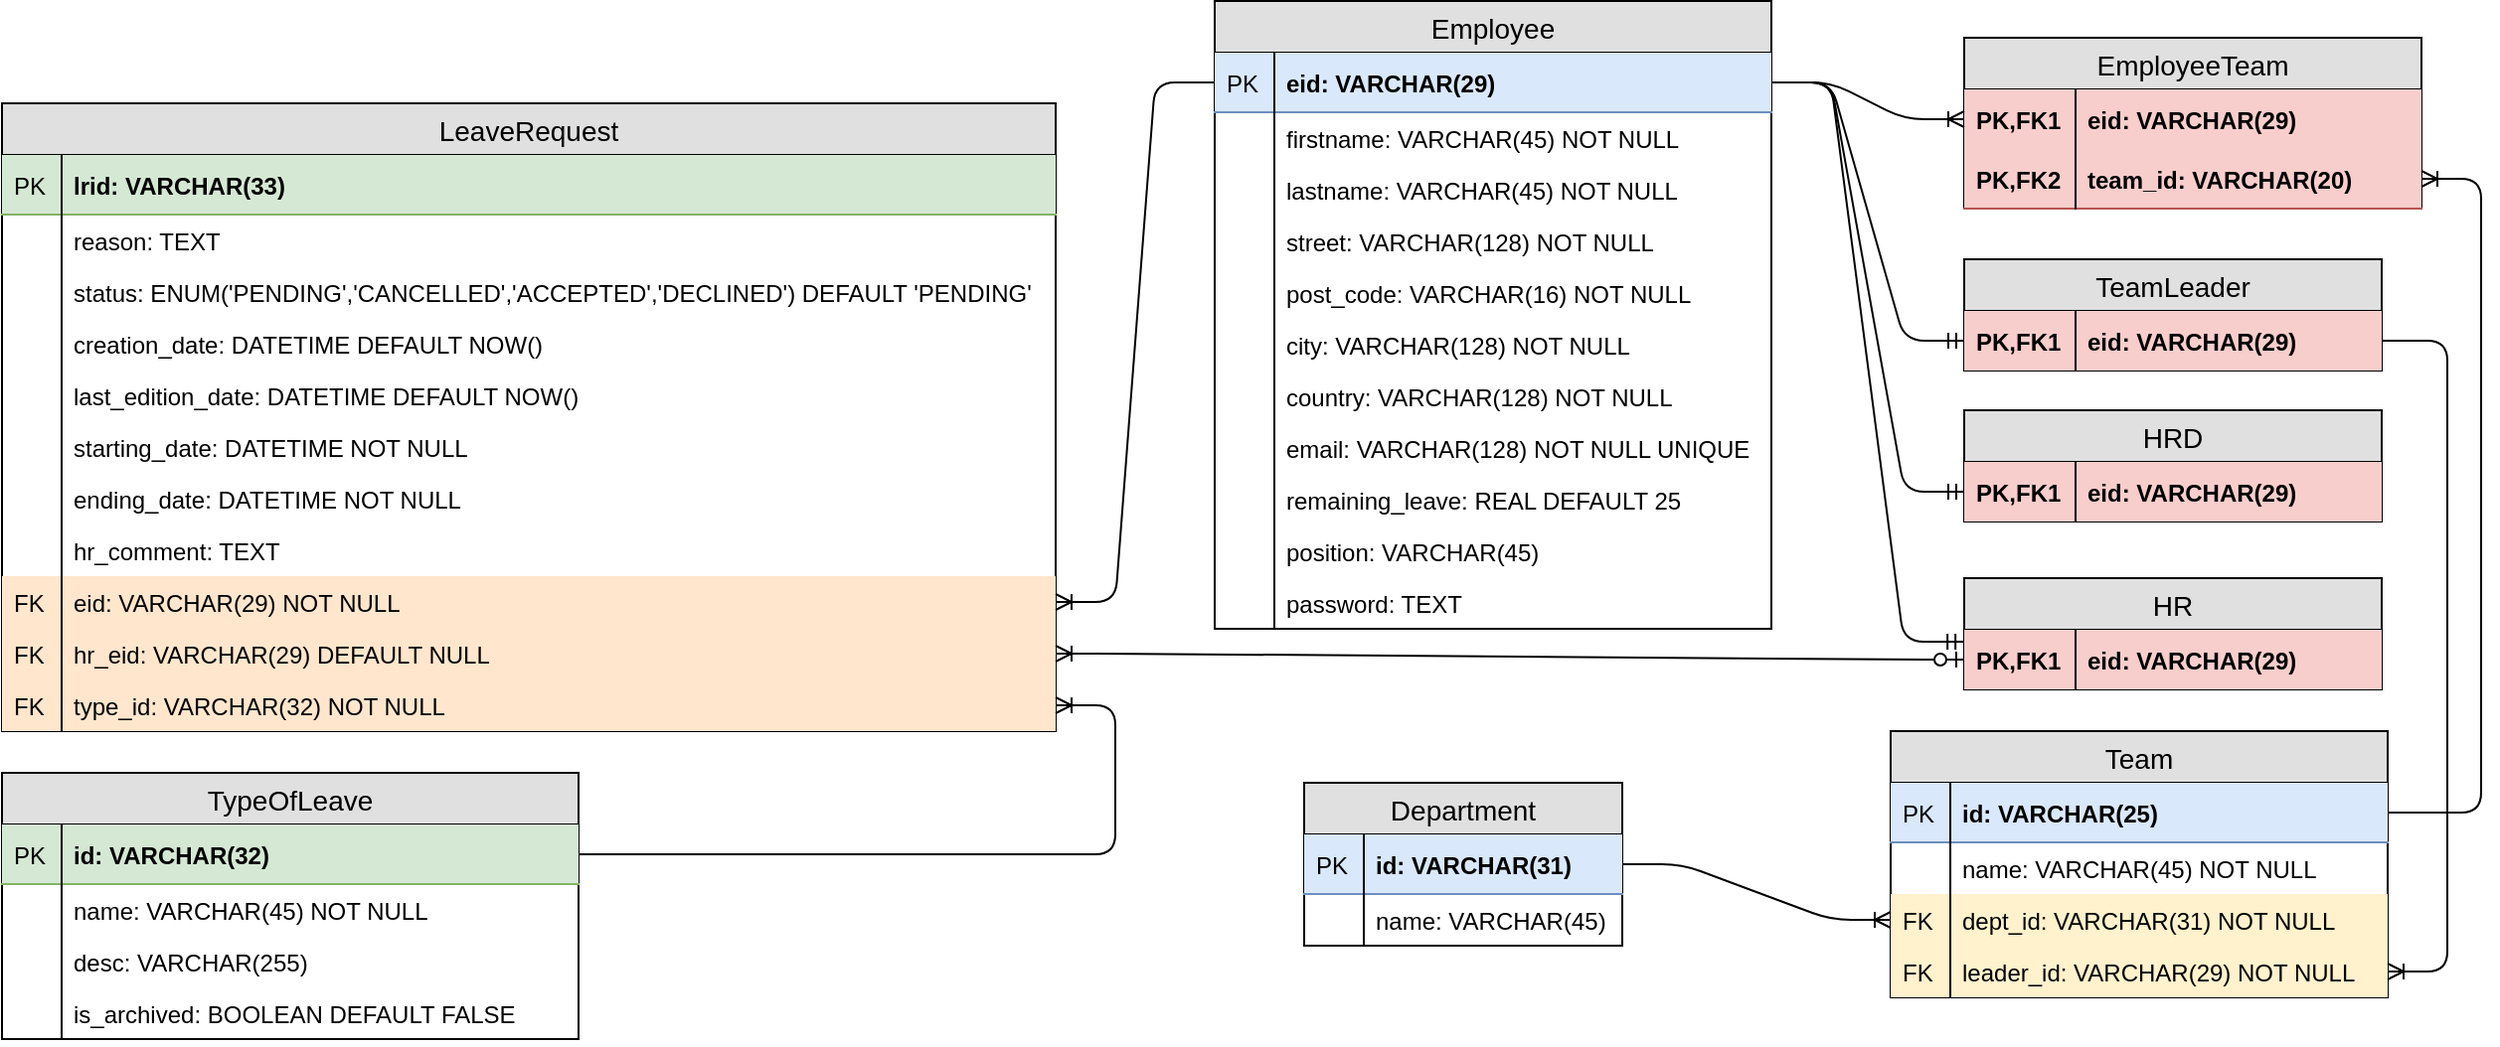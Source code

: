 <mxfile version="12.2.2" type="device" pages="1"><diagram id="772a2TKdTm54_W_WvDIt" name="Page-1"><mxGraphModel dx="1408" dy="808" grid="1" gridSize="10" guides="1" tooltips="1" connect="1" arrows="1" fold="1" page="1" pageScale="1" pageWidth="850" pageHeight="1100" math="0" shadow="0"><root><mxCell id="0"/><mxCell id="1" parent="0"/><mxCell id="Ylx185X9MNtou-SFEy6o-12" value="LeaveRequest" style="swimlane;fontStyle=0;childLayout=stackLayout;horizontal=1;startSize=26;fillColor=#e0e0e0;horizontalStack=0;resizeParent=1;resizeParentMax=0;resizeLast=0;collapsible=1;marginBottom=0;swimlaneFillColor=#ffffff;align=center;fontSize=14;" parent="1" vertex="1"><mxGeometry x="40" y="64" width="530" height="316" as="geometry"/></mxCell><mxCell id="Ylx185X9MNtou-SFEy6o-13" value="lrid: VARCHAR(33)" style="shape=partialRectangle;top=0;left=0;right=0;bottom=1;align=left;verticalAlign=middle;fillColor=#d5e8d4;spacingLeft=34;spacingRight=4;overflow=hidden;rotatable=0;points=[[0,0.5],[1,0.5]];portConstraint=eastwest;dropTarget=0;fontStyle=1;fontSize=12;strokeColor=#82b366;" parent="Ylx185X9MNtou-SFEy6o-12" vertex="1"><mxGeometry y="26" width="530" height="30" as="geometry"/></mxCell><mxCell id="Ylx185X9MNtou-SFEy6o-14" value="PK" style="shape=partialRectangle;top=0;left=0;bottom=0;fillColor=none;align=left;verticalAlign=middle;spacingLeft=4;spacingRight=4;overflow=hidden;rotatable=0;points=[];portConstraint=eastwest;part=1;fontSize=12;" parent="Ylx185X9MNtou-SFEy6o-13" vertex="1" connectable="0"><mxGeometry width="30" height="30" as="geometry"/></mxCell><mxCell id="Ylx185X9MNtou-SFEy6o-15" value="reason: TEXT" style="shape=partialRectangle;top=0;left=0;right=0;bottom=0;align=left;verticalAlign=top;fillColor=none;spacingLeft=34;spacingRight=4;overflow=hidden;rotatable=0;points=[[0,0.5],[1,0.5]];portConstraint=eastwest;dropTarget=0;fontSize=12;" parent="Ylx185X9MNtou-SFEy6o-12" vertex="1"><mxGeometry y="56" width="530" height="26" as="geometry"/></mxCell><mxCell id="Ylx185X9MNtou-SFEy6o-16" value="" style="shape=partialRectangle;top=0;left=0;bottom=0;fillColor=none;align=left;verticalAlign=top;spacingLeft=4;spacingRight=4;overflow=hidden;rotatable=0;points=[];portConstraint=eastwest;part=1;fontSize=12;" parent="Ylx185X9MNtou-SFEy6o-15" vertex="1" connectable="0"><mxGeometry width="30" height="26" as="geometry"/></mxCell><mxCell id="Ylx185X9MNtou-SFEy6o-17" value="status: ENUM('PENDING','CANCELLED','ACCEPTED','DECLINED') DEFAULT 'PENDING'" style="shape=partialRectangle;top=0;left=0;right=0;bottom=0;align=left;verticalAlign=top;fillColor=none;spacingLeft=34;spacingRight=4;overflow=hidden;rotatable=0;points=[[0,0.5],[1,0.5]];portConstraint=eastwest;dropTarget=0;fontSize=12;" parent="Ylx185X9MNtou-SFEy6o-12" vertex="1"><mxGeometry y="82" width="530" height="26" as="geometry"/></mxCell><mxCell id="Ylx185X9MNtou-SFEy6o-18" value="" style="shape=partialRectangle;top=0;left=0;bottom=0;fillColor=none;align=left;verticalAlign=top;spacingLeft=4;spacingRight=4;overflow=hidden;rotatable=0;points=[];portConstraint=eastwest;part=1;fontSize=12;" parent="Ylx185X9MNtou-SFEy6o-17" vertex="1" connectable="0"><mxGeometry width="30" height="26" as="geometry"/></mxCell><mxCell id="Ylx185X9MNtou-SFEy6o-19" value="creation_date: DATETIME DEFAULT NOW()" style="shape=partialRectangle;top=0;left=0;right=0;bottom=0;align=left;verticalAlign=top;fillColor=none;spacingLeft=34;spacingRight=4;overflow=hidden;rotatable=0;points=[[0,0.5],[1,0.5]];portConstraint=eastwest;dropTarget=0;fontSize=12;" parent="Ylx185X9MNtou-SFEy6o-12" vertex="1"><mxGeometry y="108" width="530" height="26" as="geometry"/></mxCell><mxCell id="Ylx185X9MNtou-SFEy6o-20" value="" style="shape=partialRectangle;top=0;left=0;bottom=0;fillColor=none;align=left;verticalAlign=top;spacingLeft=4;spacingRight=4;overflow=hidden;rotatable=0;points=[];portConstraint=eastwest;part=1;fontSize=12;" parent="Ylx185X9MNtou-SFEy6o-19" vertex="1" connectable="0"><mxGeometry width="30" height="26" as="geometry"/></mxCell><mxCell id="Ylx185X9MNtou-SFEy6o-23" value="last_edition_date: DATETIME DEFAULT NOW()" style="shape=partialRectangle;top=0;left=0;right=0;bottom=0;align=left;verticalAlign=top;fillColor=none;spacingLeft=34;spacingRight=4;overflow=hidden;rotatable=0;points=[[0,0.5],[1,0.5]];portConstraint=eastwest;dropTarget=0;fontSize=12;" parent="Ylx185X9MNtou-SFEy6o-12" vertex="1"><mxGeometry y="134" width="530" height="26" as="geometry"/></mxCell><mxCell id="Ylx185X9MNtou-SFEy6o-24" value="" style="shape=partialRectangle;top=0;left=0;bottom=0;fillColor=none;align=left;verticalAlign=top;spacingLeft=4;spacingRight=4;overflow=hidden;rotatable=0;points=[];portConstraint=eastwest;part=1;fontSize=12;" parent="Ylx185X9MNtou-SFEy6o-23" vertex="1" connectable="0"><mxGeometry width="30" height="26" as="geometry"/></mxCell><mxCell id="Ylx185X9MNtou-SFEy6o-25" value="starting_date: DATETIME NOT NULL" style="shape=partialRectangle;top=0;left=0;right=0;bottom=0;align=left;verticalAlign=top;fillColor=none;spacingLeft=34;spacingRight=4;overflow=hidden;rotatable=0;points=[[0,0.5],[1,0.5]];portConstraint=eastwest;dropTarget=0;fontSize=12;" parent="Ylx185X9MNtou-SFEy6o-12" vertex="1"><mxGeometry y="160" width="530" height="26" as="geometry"/></mxCell><mxCell id="Ylx185X9MNtou-SFEy6o-26" value="" style="shape=partialRectangle;top=0;left=0;bottom=0;fillColor=none;align=left;verticalAlign=top;spacingLeft=4;spacingRight=4;overflow=hidden;rotatable=0;points=[];portConstraint=eastwest;part=1;fontSize=12;" parent="Ylx185X9MNtou-SFEy6o-25" vertex="1" connectable="0"><mxGeometry width="30" height="26" as="geometry"/></mxCell><mxCell id="Ylx185X9MNtou-SFEy6o-27" value="ending_date: DATETIME NOT NULL" style="shape=partialRectangle;top=0;left=0;right=0;bottom=0;align=left;verticalAlign=top;fillColor=none;spacingLeft=34;spacingRight=4;overflow=hidden;rotatable=0;points=[[0,0.5],[1,0.5]];portConstraint=eastwest;dropTarget=0;fontSize=12;" parent="Ylx185X9MNtou-SFEy6o-12" vertex="1"><mxGeometry y="186" width="530" height="26" as="geometry"/></mxCell><mxCell id="Ylx185X9MNtou-SFEy6o-28" value="" style="shape=partialRectangle;top=0;left=0;bottom=0;fillColor=none;align=left;verticalAlign=top;spacingLeft=4;spacingRight=4;overflow=hidden;rotatable=0;points=[];portConstraint=eastwest;part=1;fontSize=12;" parent="Ylx185X9MNtou-SFEy6o-27" vertex="1" connectable="0"><mxGeometry width="30" height="26" as="geometry"/></mxCell><mxCell id="Ylx185X9MNtou-SFEy6o-29" value="hr_comment: TEXT" style="shape=partialRectangle;top=0;left=0;right=0;bottom=0;align=left;verticalAlign=top;fillColor=none;spacingLeft=34;spacingRight=4;overflow=hidden;rotatable=0;points=[[0,0.5],[1,0.5]];portConstraint=eastwest;dropTarget=0;fontSize=12;" parent="Ylx185X9MNtou-SFEy6o-12" vertex="1"><mxGeometry y="212" width="530" height="26" as="geometry"/></mxCell><mxCell id="Ylx185X9MNtou-SFEy6o-30" value="" style="shape=partialRectangle;top=0;left=0;bottom=0;fillColor=none;align=left;verticalAlign=top;spacingLeft=4;spacingRight=4;overflow=hidden;rotatable=0;points=[];portConstraint=eastwest;part=1;fontSize=12;" parent="Ylx185X9MNtou-SFEy6o-29" vertex="1" connectable="0"><mxGeometry width="30" height="26" as="geometry"/></mxCell><mxCell id="Ylx185X9MNtou-SFEy6o-31" value="eid: VARCHAR(29) NOT NULL" style="shape=partialRectangle;top=0;left=0;right=0;bottom=0;align=left;verticalAlign=top;fillColor=#ffe6cc;spacingLeft=34;spacingRight=4;overflow=hidden;rotatable=0;points=[[0,0.5],[1,0.5]];portConstraint=eastwest;dropTarget=0;fontSize=12;strokeColor=#d79b00;" parent="Ylx185X9MNtou-SFEy6o-12" vertex="1"><mxGeometry y="238" width="530" height="26" as="geometry"/></mxCell><mxCell id="Ylx185X9MNtou-SFEy6o-32" value="FK" style="shape=partialRectangle;top=0;left=0;bottom=0;fillColor=none;align=left;verticalAlign=top;spacingLeft=4;spacingRight=4;overflow=hidden;rotatable=0;points=[];portConstraint=eastwest;part=1;fontSize=12;" parent="Ylx185X9MNtou-SFEy6o-31" vertex="1" connectable="0"><mxGeometry width="30" height="26" as="geometry"/></mxCell><mxCell id="jiUBpN6KpQb3EsFZWVYE-1" value="hr_eid: VARCHAR(29) DEFAULT NULL" style="shape=partialRectangle;top=0;left=0;right=0;bottom=0;align=left;verticalAlign=top;fillColor=#ffe6cc;spacingLeft=34;spacingRight=4;overflow=hidden;rotatable=0;points=[[0,0.5],[1,0.5]];portConstraint=eastwest;dropTarget=0;fontSize=12;strokeColor=#d79b00;" vertex="1" parent="Ylx185X9MNtou-SFEy6o-12"><mxGeometry y="264" width="530" height="26" as="geometry"/></mxCell><mxCell id="jiUBpN6KpQb3EsFZWVYE-2" value="FK" style="shape=partialRectangle;top=0;left=0;bottom=0;fillColor=none;align=left;verticalAlign=top;spacingLeft=4;spacingRight=4;overflow=hidden;rotatable=0;points=[];portConstraint=eastwest;part=1;fontSize=12;" vertex="1" connectable="0" parent="jiUBpN6KpQb3EsFZWVYE-1"><mxGeometry width="30" height="26" as="geometry"/></mxCell><mxCell id="Ylx185X9MNtou-SFEy6o-33" value="type_id: VARCHAR(32) NOT NULL" style="shape=partialRectangle;top=0;left=0;right=0;bottom=0;align=left;verticalAlign=top;fillColor=#ffe6cc;spacingLeft=34;spacingRight=4;overflow=hidden;rotatable=0;points=[[0,0.5],[1,0.5]];portConstraint=eastwest;dropTarget=0;fontSize=12;strokeColor=#d79b00;" parent="Ylx185X9MNtou-SFEy6o-12" vertex="1"><mxGeometry y="290" width="530" height="26" as="geometry"/></mxCell><mxCell id="Ylx185X9MNtou-SFEy6o-34" value="FK" style="shape=partialRectangle;top=0;left=0;bottom=0;fillColor=none;align=left;verticalAlign=top;spacingLeft=4;spacingRight=4;overflow=hidden;rotatable=0;points=[];portConstraint=eastwest;part=1;fontSize=12;" parent="Ylx185X9MNtou-SFEy6o-33" vertex="1" connectable="0"><mxGeometry width="30" height="26" as="geometry"/></mxCell><mxCell id="Ylx185X9MNtou-SFEy6o-35" value="TypeOfLeave" style="swimlane;fontStyle=0;childLayout=stackLayout;horizontal=1;startSize=26;fillColor=#e0e0e0;horizontalStack=0;resizeParent=1;resizeParentMax=0;resizeLast=0;collapsible=1;marginBottom=0;swimlaneFillColor=#ffffff;align=center;fontSize=14;" parent="1" vertex="1"><mxGeometry x="40" y="401" width="290" height="134" as="geometry"/></mxCell><mxCell id="Ylx185X9MNtou-SFEy6o-36" value="id: VARCHAR(32)" style="shape=partialRectangle;top=0;left=0;right=0;bottom=1;align=left;verticalAlign=middle;fillColor=#d5e8d4;spacingLeft=34;spacingRight=4;overflow=hidden;rotatable=0;points=[[0,0.5],[1,0.5]];portConstraint=eastwest;dropTarget=0;fontStyle=1;fontSize=12;strokeColor=#82b366;" parent="Ylx185X9MNtou-SFEy6o-35" vertex="1"><mxGeometry y="26" width="290" height="30" as="geometry"/></mxCell><mxCell id="Ylx185X9MNtou-SFEy6o-37" value="PK" style="shape=partialRectangle;top=0;left=0;bottom=0;fillColor=none;align=left;verticalAlign=middle;spacingLeft=4;spacingRight=4;overflow=hidden;rotatable=0;points=[];portConstraint=eastwest;part=1;fontSize=12;" parent="Ylx185X9MNtou-SFEy6o-36" vertex="1" connectable="0"><mxGeometry width="30" height="30" as="geometry"/></mxCell><mxCell id="Ylx185X9MNtou-SFEy6o-38" value="name: VARCHAR(45) NOT NULL" style="shape=partialRectangle;top=0;left=0;right=0;bottom=0;align=left;verticalAlign=top;fillColor=none;spacingLeft=34;spacingRight=4;overflow=hidden;rotatable=0;points=[[0,0.5],[1,0.5]];portConstraint=eastwest;dropTarget=0;fontSize=12;" parent="Ylx185X9MNtou-SFEy6o-35" vertex="1"><mxGeometry y="56" width="290" height="26" as="geometry"/></mxCell><mxCell id="Ylx185X9MNtou-SFEy6o-39" value="" style="shape=partialRectangle;top=0;left=0;bottom=0;fillColor=none;align=left;verticalAlign=top;spacingLeft=4;spacingRight=4;overflow=hidden;rotatable=0;points=[];portConstraint=eastwest;part=1;fontSize=12;" parent="Ylx185X9MNtou-SFEy6o-38" vertex="1" connectable="0"><mxGeometry width="30" height="26" as="geometry"/></mxCell><mxCell id="Ylx185X9MNtou-SFEy6o-40" value="desc: VARCHAR(255)" style="shape=partialRectangle;top=0;left=0;right=0;bottom=0;align=left;verticalAlign=top;fillColor=none;spacingLeft=34;spacingRight=4;overflow=hidden;rotatable=0;points=[[0,0.5],[1,0.5]];portConstraint=eastwest;dropTarget=0;fontSize=12;" parent="Ylx185X9MNtou-SFEy6o-35" vertex="1"><mxGeometry y="82" width="290" height="26" as="geometry"/></mxCell><mxCell id="Ylx185X9MNtou-SFEy6o-41" value="" style="shape=partialRectangle;top=0;left=0;bottom=0;fillColor=none;align=left;verticalAlign=top;spacingLeft=4;spacingRight=4;overflow=hidden;rotatable=0;points=[];portConstraint=eastwest;part=1;fontSize=12;" parent="Ylx185X9MNtou-SFEy6o-40" vertex="1" connectable="0"><mxGeometry width="30" height="26" as="geometry"/></mxCell><mxCell id="Ylx185X9MNtou-SFEy6o-42" value="is_archived: BOOLEAN DEFAULT FALSE" style="shape=partialRectangle;top=0;left=0;right=0;bottom=0;align=left;verticalAlign=top;fillColor=none;spacingLeft=34;spacingRight=4;overflow=hidden;rotatable=0;points=[[0,0.5],[1,0.5]];portConstraint=eastwest;dropTarget=0;fontSize=12;" parent="Ylx185X9MNtou-SFEy6o-35" vertex="1"><mxGeometry y="108" width="290" height="26" as="geometry"/></mxCell><mxCell id="Ylx185X9MNtou-SFEy6o-43" value="" style="shape=partialRectangle;top=0;left=0;bottom=0;fillColor=none;align=left;verticalAlign=top;spacingLeft=4;spacingRight=4;overflow=hidden;rotatable=0;points=[];portConstraint=eastwest;part=1;fontSize=12;" parent="Ylx185X9MNtou-SFEy6o-42" vertex="1" connectable="0"><mxGeometry width="30" height="26" as="geometry"/></mxCell><mxCell id="Ylx185X9MNtou-SFEy6o-46" value="" style="edgeStyle=entityRelationEdgeStyle;fontSize=12;html=1;endArrow=ERoneToMany;" parent="1" source="Ylx185X9MNtou-SFEy6o-36" target="Ylx185X9MNtou-SFEy6o-33" edge="1"><mxGeometry width="100" height="100" relative="1" as="geometry"><mxPoint x="360" y="470" as="sourcePoint"/><mxPoint x="460" y="370" as="targetPoint"/></mxGeometry></mxCell><mxCell id="Ylx185X9MNtou-SFEy6o-47" value="Employee" style="swimlane;fontStyle=0;childLayout=stackLayout;horizontal=1;startSize=26;fillColor=#e0e0e0;horizontalStack=0;resizeParent=1;resizeParentMax=0;resizeLast=0;collapsible=1;marginBottom=0;swimlaneFillColor=#ffffff;align=center;fontSize=14;" parent="1" vertex="1"><mxGeometry x="650" y="12.5" width="280" height="316" as="geometry"/></mxCell><mxCell id="Ylx185X9MNtou-SFEy6o-48" value="eid: VARCHAR(29)" style="shape=partialRectangle;top=0;left=0;right=0;bottom=1;align=left;verticalAlign=middle;fillColor=#dae8fc;spacingLeft=34;spacingRight=4;overflow=hidden;rotatable=0;points=[[0,0.5],[1,0.5]];portConstraint=eastwest;dropTarget=0;fontStyle=1;fontSize=12;strokeColor=#6c8ebf;" parent="Ylx185X9MNtou-SFEy6o-47" vertex="1"><mxGeometry y="26" width="280" height="30" as="geometry"/></mxCell><mxCell id="Ylx185X9MNtou-SFEy6o-49" value="PK" style="shape=partialRectangle;top=0;left=0;bottom=0;fillColor=none;align=left;verticalAlign=middle;spacingLeft=4;spacingRight=4;overflow=hidden;rotatable=0;points=[];portConstraint=eastwest;part=1;fontSize=12;" parent="Ylx185X9MNtou-SFEy6o-48" vertex="1" connectable="0"><mxGeometry width="30" height="30" as="geometry"/></mxCell><mxCell id="Ylx185X9MNtou-SFEy6o-50" value="firstname: VARCHAR(45) NOT NULL" style="shape=partialRectangle;top=0;left=0;right=0;bottom=0;align=left;verticalAlign=top;fillColor=none;spacingLeft=34;spacingRight=4;overflow=hidden;rotatable=0;points=[[0,0.5],[1,0.5]];portConstraint=eastwest;dropTarget=0;fontSize=12;" parent="Ylx185X9MNtou-SFEy6o-47" vertex="1"><mxGeometry y="56" width="280" height="26" as="geometry"/></mxCell><mxCell id="Ylx185X9MNtou-SFEy6o-51" value="" style="shape=partialRectangle;top=0;left=0;bottom=0;fillColor=none;align=left;verticalAlign=top;spacingLeft=4;spacingRight=4;overflow=hidden;rotatable=0;points=[];portConstraint=eastwest;part=1;fontSize=12;" parent="Ylx185X9MNtou-SFEy6o-50" vertex="1" connectable="0"><mxGeometry width="30" height="26" as="geometry"/></mxCell><mxCell id="Ylx185X9MNtou-SFEy6o-52" value="lastname: VARCHAR(45) NOT NULL" style="shape=partialRectangle;top=0;left=0;right=0;bottom=0;align=left;verticalAlign=top;fillColor=none;spacingLeft=34;spacingRight=4;overflow=hidden;rotatable=0;points=[[0,0.5],[1,0.5]];portConstraint=eastwest;dropTarget=0;fontSize=12;" parent="Ylx185X9MNtou-SFEy6o-47" vertex="1"><mxGeometry y="82" width="280" height="26" as="geometry"/></mxCell><mxCell id="Ylx185X9MNtou-SFEy6o-53" value="" style="shape=partialRectangle;top=0;left=0;bottom=0;fillColor=none;align=left;verticalAlign=top;spacingLeft=4;spacingRight=4;overflow=hidden;rotatable=0;points=[];portConstraint=eastwest;part=1;fontSize=12;" parent="Ylx185X9MNtou-SFEy6o-52" vertex="1" connectable="0"><mxGeometry width="30" height="26" as="geometry"/></mxCell><mxCell id="Ylx185X9MNtou-SFEy6o-54" value="street: VARCHAR(128) NOT NULL" style="shape=partialRectangle;top=0;left=0;right=0;bottom=0;align=left;verticalAlign=top;fillColor=none;spacingLeft=34;spacingRight=4;overflow=hidden;rotatable=0;points=[[0,0.5],[1,0.5]];portConstraint=eastwest;dropTarget=0;fontSize=12;" parent="Ylx185X9MNtou-SFEy6o-47" vertex="1"><mxGeometry y="108" width="280" height="26" as="geometry"/></mxCell><mxCell id="Ylx185X9MNtou-SFEy6o-55" value="" style="shape=partialRectangle;top=0;left=0;bottom=0;fillColor=none;align=left;verticalAlign=top;spacingLeft=4;spacingRight=4;overflow=hidden;rotatable=0;points=[];portConstraint=eastwest;part=1;fontSize=12;" parent="Ylx185X9MNtou-SFEy6o-54" vertex="1" connectable="0"><mxGeometry width="30" height="26" as="geometry"/></mxCell><mxCell id="Ylx185X9MNtou-SFEy6o-58" value="post_code: VARCHAR(16) NOT NULL" style="shape=partialRectangle;top=0;left=0;right=0;bottom=0;align=left;verticalAlign=top;fillColor=none;spacingLeft=34;spacingRight=4;overflow=hidden;rotatable=0;points=[[0,0.5],[1,0.5]];portConstraint=eastwest;dropTarget=0;fontSize=12;" parent="Ylx185X9MNtou-SFEy6o-47" vertex="1"><mxGeometry y="134" width="280" height="26" as="geometry"/></mxCell><mxCell id="Ylx185X9MNtou-SFEy6o-59" value="" style="shape=partialRectangle;top=0;left=0;bottom=0;fillColor=none;align=left;verticalAlign=top;spacingLeft=4;spacingRight=4;overflow=hidden;rotatable=0;points=[];portConstraint=eastwest;part=1;fontSize=12;" parent="Ylx185X9MNtou-SFEy6o-58" vertex="1" connectable="0"><mxGeometry width="30" height="26" as="geometry"/></mxCell><mxCell id="Ylx185X9MNtou-SFEy6o-60" value="city: VARCHAR(128) NOT NULL" style="shape=partialRectangle;top=0;left=0;right=0;bottom=0;align=left;verticalAlign=top;fillColor=none;spacingLeft=34;spacingRight=4;overflow=hidden;rotatable=0;points=[[0,0.5],[1,0.5]];portConstraint=eastwest;dropTarget=0;fontSize=12;" parent="Ylx185X9MNtou-SFEy6o-47" vertex="1"><mxGeometry y="160" width="280" height="26" as="geometry"/></mxCell><mxCell id="Ylx185X9MNtou-SFEy6o-61" value="" style="shape=partialRectangle;top=0;left=0;bottom=0;fillColor=none;align=left;verticalAlign=top;spacingLeft=4;spacingRight=4;overflow=hidden;rotatable=0;points=[];portConstraint=eastwest;part=1;fontSize=12;" parent="Ylx185X9MNtou-SFEy6o-60" vertex="1" connectable="0"><mxGeometry width="30" height="26" as="geometry"/></mxCell><mxCell id="Ylx185X9MNtou-SFEy6o-62" value="country: VARCHAR(128) NOT NULL" style="shape=partialRectangle;top=0;left=0;right=0;bottom=0;align=left;verticalAlign=top;fillColor=none;spacingLeft=34;spacingRight=4;overflow=hidden;rotatable=0;points=[[0,0.5],[1,0.5]];portConstraint=eastwest;dropTarget=0;fontSize=12;" parent="Ylx185X9MNtou-SFEy6o-47" vertex="1"><mxGeometry y="186" width="280" height="26" as="geometry"/></mxCell><mxCell id="Ylx185X9MNtou-SFEy6o-63" value="" style="shape=partialRectangle;top=0;left=0;bottom=0;fillColor=none;align=left;verticalAlign=top;spacingLeft=4;spacingRight=4;overflow=hidden;rotatable=0;points=[];portConstraint=eastwest;part=1;fontSize=12;" parent="Ylx185X9MNtou-SFEy6o-62" vertex="1" connectable="0"><mxGeometry width="30" height="26" as="geometry"/></mxCell><mxCell id="Ylx185X9MNtou-SFEy6o-64" value="email: VARCHAR(128) NOT NULL UNIQUE" style="shape=partialRectangle;top=0;left=0;right=0;bottom=0;align=left;verticalAlign=top;fillColor=none;spacingLeft=34;spacingRight=4;overflow=hidden;rotatable=0;points=[[0,0.5],[1,0.5]];portConstraint=eastwest;dropTarget=0;fontSize=12;" parent="Ylx185X9MNtou-SFEy6o-47" vertex="1"><mxGeometry y="212" width="280" height="26" as="geometry"/></mxCell><mxCell id="Ylx185X9MNtou-SFEy6o-65" value="" style="shape=partialRectangle;top=0;left=0;bottom=0;fillColor=none;align=left;verticalAlign=top;spacingLeft=4;spacingRight=4;overflow=hidden;rotatable=0;points=[];portConstraint=eastwest;part=1;fontSize=12;" parent="Ylx185X9MNtou-SFEy6o-64" vertex="1" connectable="0"><mxGeometry width="30" height="26" as="geometry"/></mxCell><mxCell id="Ylx185X9MNtou-SFEy6o-66" value="remaining_leave: REAL DEFAULT 25" style="shape=partialRectangle;top=0;left=0;right=0;bottom=0;align=left;verticalAlign=top;fillColor=none;spacingLeft=34;spacingRight=4;overflow=hidden;rotatable=0;points=[[0,0.5],[1,0.5]];portConstraint=eastwest;dropTarget=0;fontSize=12;" parent="Ylx185X9MNtou-SFEy6o-47" vertex="1"><mxGeometry y="238" width="280" height="26" as="geometry"/></mxCell><mxCell id="Ylx185X9MNtou-SFEy6o-67" value="" style="shape=partialRectangle;top=0;left=0;bottom=0;fillColor=none;align=left;verticalAlign=top;spacingLeft=4;spacingRight=4;overflow=hidden;rotatable=0;points=[];portConstraint=eastwest;part=1;fontSize=12;" parent="Ylx185X9MNtou-SFEy6o-66" vertex="1" connectable="0"><mxGeometry width="30" height="26" as="geometry"/></mxCell><mxCell id="Ylx185X9MNtou-SFEy6o-68" value="position: VARCHAR(45)" style="shape=partialRectangle;top=0;left=0;right=0;bottom=0;align=left;verticalAlign=top;fillColor=none;spacingLeft=34;spacingRight=4;overflow=hidden;rotatable=0;points=[[0,0.5],[1,0.5]];portConstraint=eastwest;dropTarget=0;fontSize=12;" parent="Ylx185X9MNtou-SFEy6o-47" vertex="1"><mxGeometry y="264" width="280" height="26" as="geometry"/></mxCell><mxCell id="Ylx185X9MNtou-SFEy6o-69" value="" style="shape=partialRectangle;top=0;left=0;bottom=0;fillColor=none;align=left;verticalAlign=top;spacingLeft=4;spacingRight=4;overflow=hidden;rotatable=0;points=[];portConstraint=eastwest;part=1;fontSize=12;" parent="Ylx185X9MNtou-SFEy6o-68" vertex="1" connectable="0"><mxGeometry width="30" height="26" as="geometry"/></mxCell><mxCell id="Ylx185X9MNtou-SFEy6o-70" value="password: TEXT" style="shape=partialRectangle;top=0;left=0;right=0;bottom=0;align=left;verticalAlign=top;fillColor=none;spacingLeft=34;spacingRight=4;overflow=hidden;rotatable=0;points=[[0,0.5],[1,0.5]];portConstraint=eastwest;dropTarget=0;fontSize=12;" parent="Ylx185X9MNtou-SFEy6o-47" vertex="1"><mxGeometry y="290" width="280" height="26" as="geometry"/></mxCell><mxCell id="Ylx185X9MNtou-SFEy6o-71" value="" style="shape=partialRectangle;top=0;left=0;bottom=0;fillColor=none;align=left;verticalAlign=top;spacingLeft=4;spacingRight=4;overflow=hidden;rotatable=0;points=[];portConstraint=eastwest;part=1;fontSize=12;" parent="Ylx185X9MNtou-SFEy6o-70" vertex="1" connectable="0"><mxGeometry width="30" height="26" as="geometry"/></mxCell><mxCell id="Ylx185X9MNtou-SFEy6o-72" value="" style="edgeStyle=entityRelationEdgeStyle;fontSize=12;html=1;endArrow=ERoneToMany;" parent="1" source="Ylx185X9MNtou-SFEy6o-48" target="Ylx185X9MNtou-SFEy6o-31" edge="1"><mxGeometry width="100" height="100" relative="1" as="geometry"><mxPoint x="650" y="240" as="sourcePoint"/><mxPoint x="750" y="140" as="targetPoint"/></mxGeometry></mxCell><mxCell id="Ylx185X9MNtou-SFEy6o-73" value="Team" style="swimlane;fontStyle=0;childLayout=stackLayout;horizontal=1;startSize=26;fillColor=#e0e0e0;horizontalStack=0;resizeParent=1;resizeParentMax=0;resizeLast=0;collapsible=1;marginBottom=0;swimlaneFillColor=#ffffff;align=center;fontSize=14;" parent="1" vertex="1"><mxGeometry x="990" y="380" width="250" height="134" as="geometry"/></mxCell><mxCell id="Ylx185X9MNtou-SFEy6o-74" value="id: VARCHAR(25)" style="shape=partialRectangle;top=0;left=0;right=0;bottom=1;align=left;verticalAlign=middle;fillColor=#dae8fc;spacingLeft=34;spacingRight=4;overflow=hidden;rotatable=0;points=[[0,0.5],[1,0.5]];portConstraint=eastwest;dropTarget=0;fontStyle=1;fontSize=12;strokeColor=#6c8ebf;" parent="Ylx185X9MNtou-SFEy6o-73" vertex="1"><mxGeometry y="26" width="250" height="30" as="geometry"/></mxCell><mxCell id="Ylx185X9MNtou-SFEy6o-75" value="PK" style="shape=partialRectangle;top=0;left=0;bottom=0;fillColor=none;align=left;verticalAlign=middle;spacingLeft=4;spacingRight=4;overflow=hidden;rotatable=0;points=[];portConstraint=eastwest;part=1;fontSize=12;" parent="Ylx185X9MNtou-SFEy6o-74" vertex="1" connectable="0"><mxGeometry width="30" height="30" as="geometry"/></mxCell><mxCell id="Ylx185X9MNtou-SFEy6o-76" value="name: VARCHAR(45) NOT NULL" style="shape=partialRectangle;top=0;left=0;right=0;bottom=0;align=left;verticalAlign=top;fillColor=none;spacingLeft=34;spacingRight=4;overflow=hidden;rotatable=0;points=[[0,0.5],[1,0.5]];portConstraint=eastwest;dropTarget=0;fontSize=12;" parent="Ylx185X9MNtou-SFEy6o-73" vertex="1"><mxGeometry y="56" width="250" height="26" as="geometry"/></mxCell><mxCell id="Ylx185X9MNtou-SFEy6o-77" value="" style="shape=partialRectangle;top=0;left=0;bottom=0;fillColor=none;align=left;verticalAlign=top;spacingLeft=4;spacingRight=4;overflow=hidden;rotatable=0;points=[];portConstraint=eastwest;part=1;fontSize=12;" parent="Ylx185X9MNtou-SFEy6o-76" vertex="1" connectable="0"><mxGeometry width="30" height="26" as="geometry"/></mxCell><mxCell id="Ylx185X9MNtou-SFEy6o-78" value="dept_id: VARCHAR(31) NOT NULL" style="shape=partialRectangle;top=0;left=0;right=0;bottom=0;align=left;verticalAlign=top;fillColor=#fff2cc;spacingLeft=34;spacingRight=4;overflow=hidden;rotatable=0;points=[[0,0.5],[1,0.5]];portConstraint=eastwest;dropTarget=0;fontSize=12;strokeColor=#d6b656;" parent="Ylx185X9MNtou-SFEy6o-73" vertex="1"><mxGeometry y="82" width="250" height="26" as="geometry"/></mxCell><mxCell id="Ylx185X9MNtou-SFEy6o-79" value="FK" style="shape=partialRectangle;top=0;left=0;bottom=0;fillColor=none;align=left;verticalAlign=top;spacingLeft=4;spacingRight=4;overflow=hidden;rotatable=0;points=[];portConstraint=eastwest;part=1;fontSize=12;" parent="Ylx185X9MNtou-SFEy6o-78" vertex="1" connectable="0"><mxGeometry width="30" height="26" as="geometry"/></mxCell><mxCell id="Ylx185X9MNtou-SFEy6o-80" value="leader_id: VARCHAR(29) NOT NULL" style="shape=partialRectangle;top=0;left=0;right=0;bottom=0;align=left;verticalAlign=top;fillColor=#fff2cc;spacingLeft=34;spacingRight=4;overflow=hidden;rotatable=0;points=[[0,0.5],[1,0.5]];portConstraint=eastwest;dropTarget=0;fontSize=12;strokeColor=#d6b656;" parent="Ylx185X9MNtou-SFEy6o-73" vertex="1"><mxGeometry y="108" width="250" height="26" as="geometry"/></mxCell><mxCell id="Ylx185X9MNtou-SFEy6o-81" value="FK" style="shape=partialRectangle;top=0;left=0;bottom=0;fillColor=none;align=left;verticalAlign=top;spacingLeft=4;spacingRight=4;overflow=hidden;rotatable=0;points=[];portConstraint=eastwest;part=1;fontSize=12;" parent="Ylx185X9MNtou-SFEy6o-80" vertex="1" connectable="0"><mxGeometry width="30" height="26" as="geometry"/></mxCell><mxCell id="Ylx185X9MNtou-SFEy6o-84" value="Department" style="swimlane;fontStyle=0;childLayout=stackLayout;horizontal=1;startSize=26;fillColor=#e0e0e0;horizontalStack=0;resizeParent=1;resizeParentMax=0;resizeLast=0;collapsible=1;marginBottom=0;swimlaneFillColor=#ffffff;align=center;fontSize=14;" parent="1" vertex="1"><mxGeometry x="695" y="406" width="160" height="82" as="geometry"/></mxCell><mxCell id="Ylx185X9MNtou-SFEy6o-85" value="id: VARCHAR(31)" style="shape=partialRectangle;top=0;left=0;right=0;bottom=1;align=left;verticalAlign=middle;fillColor=#dae8fc;spacingLeft=34;spacingRight=4;overflow=hidden;rotatable=0;points=[[0,0.5],[1,0.5]];portConstraint=eastwest;dropTarget=0;fontStyle=1;fontSize=12;strokeColor=#6c8ebf;" parent="Ylx185X9MNtou-SFEy6o-84" vertex="1"><mxGeometry y="26" width="160" height="30" as="geometry"/></mxCell><mxCell id="Ylx185X9MNtou-SFEy6o-86" value="PK" style="shape=partialRectangle;top=0;left=0;bottom=0;fillColor=none;align=left;verticalAlign=middle;spacingLeft=4;spacingRight=4;overflow=hidden;rotatable=0;points=[];portConstraint=eastwest;part=1;fontSize=12;" parent="Ylx185X9MNtou-SFEy6o-85" vertex="1" connectable="0"><mxGeometry width="30" height="30" as="geometry"/></mxCell><mxCell id="Ylx185X9MNtou-SFEy6o-87" value="name: VARCHAR(45)" style="shape=partialRectangle;top=0;left=0;right=0;bottom=0;align=left;verticalAlign=top;fillColor=none;spacingLeft=34;spacingRight=4;overflow=hidden;rotatable=0;points=[[0,0.5],[1,0.5]];portConstraint=eastwest;dropTarget=0;fontSize=12;" parent="Ylx185X9MNtou-SFEy6o-84" vertex="1"><mxGeometry y="56" width="160" height="26" as="geometry"/></mxCell><mxCell id="Ylx185X9MNtou-SFEy6o-88" value="" style="shape=partialRectangle;top=0;left=0;bottom=0;fillColor=none;align=left;verticalAlign=top;spacingLeft=4;spacingRight=4;overflow=hidden;rotatable=0;points=[];portConstraint=eastwest;part=1;fontSize=12;" parent="Ylx185X9MNtou-SFEy6o-87" vertex="1" connectable="0"><mxGeometry width="30" height="26" as="geometry"/></mxCell><mxCell id="Ylx185X9MNtou-SFEy6o-95" value="" style="edgeStyle=entityRelationEdgeStyle;fontSize=12;html=1;endArrow=ERoneToMany;" parent="1" source="Ylx185X9MNtou-SFEy6o-85" target="Ylx185X9MNtou-SFEy6o-78" edge="1"><mxGeometry width="100" height="100" relative="1" as="geometry"><mxPoint x="1530" y="290" as="sourcePoint"/><mxPoint x="1630" y="190" as="targetPoint"/></mxGeometry></mxCell><mxCell id="Ylx185X9MNtou-SFEy6o-96" value="EmployeeTeam" style="swimlane;fontStyle=0;childLayout=stackLayout;horizontal=1;startSize=26;fillColor=#e0e0e0;horizontalStack=0;resizeParent=1;resizeParentMax=0;resizeLast=0;collapsible=1;marginBottom=0;swimlaneFillColor=#ffffff;align=center;fontSize=14;" parent="1" vertex="1"><mxGeometry x="1027" y="31" width="230" height="86" as="geometry"/></mxCell><mxCell id="Ylx185X9MNtou-SFEy6o-97" value="eid: VARCHAR(29)" style="shape=partialRectangle;top=0;left=0;right=0;bottom=0;align=left;verticalAlign=middle;fillColor=#f8cecc;spacingLeft=60;spacingRight=4;overflow=hidden;rotatable=0;points=[[0,0.5],[1,0.5]];portConstraint=eastwest;dropTarget=0;fontStyle=1;fontSize=12;strokeColor=#b85450;" parent="Ylx185X9MNtou-SFEy6o-96" vertex="1"><mxGeometry y="26" width="230" height="30" as="geometry"/></mxCell><mxCell id="Ylx185X9MNtou-SFEy6o-98" value="PK,FK1" style="shape=partialRectangle;fontStyle=1;top=0;left=0;bottom=0;fillColor=none;align=left;verticalAlign=middle;spacingLeft=4;spacingRight=4;overflow=hidden;rotatable=0;points=[];portConstraint=eastwest;part=1;fontSize=12;" parent="Ylx185X9MNtou-SFEy6o-97" vertex="1" connectable="0"><mxGeometry width="56" height="30" as="geometry"/></mxCell><mxCell id="Ylx185X9MNtou-SFEy6o-99" value="team_id: VARCHAR(20)" style="shape=partialRectangle;top=0;left=0;right=0;bottom=1;align=left;verticalAlign=middle;fillColor=#f8cecc;spacingLeft=60;spacingRight=4;overflow=hidden;rotatable=0;points=[[0,0.5],[1,0.5]];portConstraint=eastwest;dropTarget=0;fontStyle=1;fontSize=12;strokeColor=#b85450;" parent="Ylx185X9MNtou-SFEy6o-96" vertex="1"><mxGeometry y="56" width="230" height="30" as="geometry"/></mxCell><mxCell id="Ylx185X9MNtou-SFEy6o-100" value="PK,FK2" style="shape=partialRectangle;fontStyle=1;top=0;left=0;bottom=0;fillColor=none;align=left;verticalAlign=middle;spacingLeft=4;spacingRight=4;overflow=hidden;rotatable=0;points=[];portConstraint=eastwest;part=1;fontSize=12;" parent="Ylx185X9MNtou-SFEy6o-99" vertex="1" connectable="0"><mxGeometry width="56" height="30" as="geometry"/></mxCell><mxCell id="Ylx185X9MNtou-SFEy6o-103" value="" style="edgeStyle=entityRelationEdgeStyle;fontSize=12;html=1;endArrow=ERoneToMany;" parent="1" source="Ylx185X9MNtou-SFEy6o-48" target="Ylx185X9MNtou-SFEy6o-97" edge="1"><mxGeometry width="100" height="100" relative="1" as="geometry"><mxPoint x="1060" y="150" as="sourcePoint"/><mxPoint x="1160" y="50" as="targetPoint"/></mxGeometry></mxCell><mxCell id="Ylx185X9MNtou-SFEy6o-104" value="" style="edgeStyle=entityRelationEdgeStyle;fontSize=12;html=1;endArrow=ERoneToMany;" parent="1" source="Ylx185X9MNtou-SFEy6o-74" target="Ylx185X9MNtou-SFEy6o-99" edge="1"><mxGeometry width="100" height="100" relative="1" as="geometry"><mxPoint x="1140" y="440" as="sourcePoint"/><mxPoint x="1240" y="340" as="targetPoint"/></mxGeometry></mxCell><mxCell id="Ylx185X9MNtou-SFEy6o-116" value="HR" style="swimlane;fontStyle=0;childLayout=stackLayout;horizontal=1;startSize=26;fillColor=#e0e0e0;horizontalStack=0;resizeParent=1;resizeParentMax=0;resizeLast=0;collapsible=1;marginBottom=0;swimlaneFillColor=#ffffff;align=center;fontSize=14;" parent="1" vertex="1"><mxGeometry x="1027" y="303" width="210" height="56" as="geometry"/></mxCell><mxCell id="Ylx185X9MNtou-SFEy6o-117" value="eid: VARCHAR(29)" style="shape=partialRectangle;top=0;left=0;right=0;bottom=0;align=left;verticalAlign=middle;fillColor=#f8cecc;spacingLeft=60;spacingRight=4;overflow=hidden;rotatable=0;points=[[0,0.5],[1,0.5]];portConstraint=eastwest;dropTarget=0;fontStyle=1;fontSize=12;strokeColor=#b85450;" parent="Ylx185X9MNtou-SFEy6o-116" vertex="1"><mxGeometry y="26" width="210" height="30" as="geometry"/></mxCell><mxCell id="Ylx185X9MNtou-SFEy6o-118" value="PK,FK1" style="shape=partialRectangle;fontStyle=1;top=0;left=0;bottom=0;fillColor=none;align=left;verticalAlign=middle;spacingLeft=4;spacingRight=4;overflow=hidden;rotatable=0;points=[];portConstraint=eastwest;part=1;fontSize=12;" parent="Ylx185X9MNtou-SFEy6o-117" vertex="1" connectable="0"><mxGeometry width="56" height="30" as="geometry"/></mxCell><mxCell id="Ylx185X9MNtou-SFEy6o-123" value="HRD" style="swimlane;fontStyle=0;childLayout=stackLayout;horizontal=1;startSize=26;fillColor=#e0e0e0;horizontalStack=0;resizeParent=1;resizeParentMax=0;resizeLast=0;collapsible=1;marginBottom=0;swimlaneFillColor=#ffffff;align=center;fontSize=14;" parent="1" vertex="1"><mxGeometry x="1027" y="218.5" width="210" height="56" as="geometry"/></mxCell><mxCell id="Ylx185X9MNtou-SFEy6o-124" value="eid: VARCHAR(29)" style="shape=partialRectangle;top=0;left=0;right=0;bottom=0;align=left;verticalAlign=middle;fillColor=#f8cecc;spacingLeft=60;spacingRight=4;overflow=hidden;rotatable=0;points=[[0,0.5],[1,0.5]];portConstraint=eastwest;dropTarget=0;fontStyle=1;fontSize=12;strokeColor=#b85450;" parent="Ylx185X9MNtou-SFEy6o-123" vertex="1"><mxGeometry y="26" width="210" height="30" as="geometry"/></mxCell><mxCell id="Ylx185X9MNtou-SFEy6o-125" value="PK,FK1" style="shape=partialRectangle;fontStyle=1;top=0;left=0;bottom=0;fillColor=none;align=left;verticalAlign=middle;spacingLeft=4;spacingRight=4;overflow=hidden;rotatable=0;points=[];portConstraint=eastwest;part=1;fontSize=12;" parent="Ylx185X9MNtou-SFEy6o-124" vertex="1" connectable="0"><mxGeometry width="56" height="30" as="geometry"/></mxCell><mxCell id="Ylx185X9MNtou-SFEy6o-126" value="TeamLeader" style="swimlane;fontStyle=0;childLayout=stackLayout;horizontal=1;startSize=26;fillColor=#e0e0e0;horizontalStack=0;resizeParent=1;resizeParentMax=0;resizeLast=0;collapsible=1;marginBottom=0;swimlaneFillColor=#ffffff;align=center;fontSize=14;" parent="1" vertex="1"><mxGeometry x="1027" y="142.5" width="210" height="56" as="geometry"/></mxCell><mxCell id="Ylx185X9MNtou-SFEy6o-127" value="eid: VARCHAR(29)" style="shape=partialRectangle;top=0;left=0;right=0;bottom=0;align=left;verticalAlign=middle;fillColor=#f8cecc;spacingLeft=60;spacingRight=4;overflow=hidden;rotatable=0;points=[[0,0.5],[1,0.5]];portConstraint=eastwest;dropTarget=0;fontStyle=1;fontSize=12;strokeColor=#b85450;" parent="Ylx185X9MNtou-SFEy6o-126" vertex="1"><mxGeometry y="26" width="210" height="30" as="geometry"/></mxCell><mxCell id="Ylx185X9MNtou-SFEy6o-128" value="PK,FK1" style="shape=partialRectangle;fontStyle=1;top=0;left=0;bottom=0;fillColor=none;align=left;verticalAlign=middle;spacingLeft=4;spacingRight=4;overflow=hidden;rotatable=0;points=[];portConstraint=eastwest;part=1;fontSize=12;" parent="Ylx185X9MNtou-SFEy6o-127" vertex="1" connectable="0"><mxGeometry width="56" height="30" as="geometry"/></mxCell><mxCell id="Ylx185X9MNtou-SFEy6o-130" value="" style="edgeStyle=entityRelationEdgeStyle;fontSize=12;html=1;endArrow=ERmandOne;entryX=-0.002;entryY=0.2;entryDx=0;entryDy=0;entryPerimeter=0;" parent="1" source="Ylx185X9MNtou-SFEy6o-48" target="Ylx185X9MNtou-SFEy6o-117" edge="1"><mxGeometry width="100" height="100" relative="1" as="geometry"><mxPoint x="910" y="490" as="sourcePoint"/><mxPoint x="1010" y="390" as="targetPoint"/></mxGeometry></mxCell><mxCell id="Ylx185X9MNtou-SFEy6o-131" value="" style="edgeStyle=entityRelationEdgeStyle;fontSize=12;html=1;endArrow=ERmandOne;" parent="1" source="Ylx185X9MNtou-SFEy6o-48" target="Ylx185X9MNtou-SFEy6o-127" edge="1"><mxGeometry width="100" height="100" relative="1" as="geometry"><mxPoint x="910" y="530" as="sourcePoint"/><mxPoint x="1010" y="430" as="targetPoint"/></mxGeometry></mxCell><mxCell id="Ylx185X9MNtou-SFEy6o-132" value="" style="edgeStyle=entityRelationEdgeStyle;fontSize=12;html=1;endArrow=ERmandOne;" parent="1" source="Ylx185X9MNtou-SFEy6o-48" target="Ylx185X9MNtou-SFEy6o-124" edge="1"><mxGeometry width="100" height="100" relative="1" as="geometry"><mxPoint x="910" y="540" as="sourcePoint"/><mxPoint x="1010" y="440" as="targetPoint"/></mxGeometry></mxCell><mxCell id="JzMfKY3o9yueHt7DJBB3-1" value="" style="edgeStyle=entityRelationEdgeStyle;fontSize=12;html=1;endArrow=ERoneToMany;" parent="1" source="Ylx185X9MNtou-SFEy6o-127" target="Ylx185X9MNtou-SFEy6o-80" edge="1"><mxGeometry width="100" height="100" relative="1" as="geometry"><mxPoint x="1330" y="480" as="sourcePoint"/><mxPoint x="1430" y="380" as="targetPoint"/></mxGeometry></mxCell><mxCell id="jiUBpN6KpQb3EsFZWVYE-3" value="" style="edgeStyle=entityRelationEdgeStyle;fontSize=12;html=1;endArrow=ERoneToMany;startArrow=ERzeroToOne;" edge="1" parent="1" source="Ylx185X9MNtou-SFEy6o-117" target="jiUBpN6KpQb3EsFZWVYE-1"><mxGeometry width="100" height="100" relative="1" as="geometry"><mxPoint x="900" y="630" as="sourcePoint"/><mxPoint x="1000" y="530" as="targetPoint"/></mxGeometry></mxCell></root></mxGraphModel></diagram></mxfile>